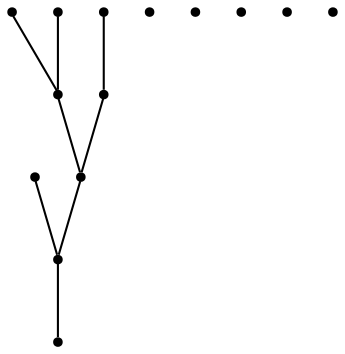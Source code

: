 graph {
  node [shape=point,comment="{\"directed\":false,\"doi\":\"10.1007/11618058_6\",\"figure\":\"3 (3)\"}"]

  v0 [pos="1554.2328034156976,508.11272575741714"]
  v1 [pos="1593.9256904069766,426.4087132045199"]
  v2 [pos="1512.5229969113373,424.3982405889601"]
  v3 [pos="1431.6537609011627,426.4128457932244"]
  v4 [pos="1349.9344840116278,426.4128457932244"]
  v5 [pos="1337.0965933866278,668.0169514247348"]
  v6 [pos="1266.6397937863371,424.3982405889601"]
  v7 [pos="1188.829433139535,587.4836058843703"]
  v8 [pos="1187.6667514534884,426.4128457932244"]
  v9 [pos="1161.9828306686045,745.0461160568963"]
  v10 [pos="1147.230050872093,506.10238029843276"]
  v11 [pos="1066.2827103015989,506.10238029843276"]
  v12 [pos="984.9248796329941,506.10238029843276"]
  v13 [pos="945.3383471111919,586.1690612066359"]

  v0 -- v1 [id="-1",pos="1554.2328034156976,508.11272575741714 1593.9256904069766,426.4087132045199 1593.9256904069766,426.4087132045199 1593.9256904069766,426.4087132045199"]
  v13 -- v9 [id="-2",pos="945.3383471111919,586.1690612066359 985.324972747093,667.3857461838494 985.324972747093,667.3857461838494 985.324972747093,667.3857461838494 1161.9828306686045,745.0461160568963 1161.9828306686045,745.0461160568963 1161.9828306686045,745.0461160568963"]
  v10 -- v7 [id="-5",pos="1147.230050872093,506.10238029843276 1188.829433139535,587.4836058843703 1188.829433139535,587.4836058843703 1188.829433139535,587.4836058843703"]
  v9 -- v5 [id="-6",pos="1161.9828306686045,745.0461160568963 1337.0965933866278,668.0169514247348 1337.0965933866278,668.0169514247348 1337.0965933866278,668.0169514247348"]
  v8 -- v7 [id="-7",pos="1187.6667514534884,426.4128457932244 1228.1492369186046,507.477451506115 1228.1492369186046,507.477451506115 1228.1492369186046,507.477451506115 1188.829433139535,587.4836058843703 1188.829433139535,587.4836058843703 1188.829433139535,587.4836058843703"]
  v7 -- v5 [id="-8",pos="1188.829433139535,587.4836058843703 1337.0965933866278,668.0169514247348 1337.0965933866278,668.0169514247348 1337.0965933866278,668.0169514247348"]
  v5 -- v0 [id="-10",pos="1337.0965933866278,668.0169514247348 1470.9694949127907,588.0148660568963 1470.9694949127907,588.0148660568963 1470.9694949127907,588.0148660568963 1554.2328034156976,508.11272575741714 1554.2328034156976,508.11272575741714 1554.2328034156976,508.11272575741714"]
  v2 -- v0 [id="-13",pos="1512.5229969113373,424.3982405889601 1554.2328034156976,508.11272575741714 1554.2328034156976,508.11272575741714 1554.2328034156976,508.11272575741714"]
}